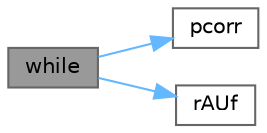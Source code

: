 digraph "while"
{
 // LATEX_PDF_SIZE
  bgcolor="transparent";
  edge [fontname=Helvetica,fontsize=10,labelfontname=Helvetica,labelfontsize=10];
  node [fontname=Helvetica,fontsize=10,shape=box,height=0.2,width=0.4];
  rankdir="LR";
  Node1 [id="Node000001",label="while",height=0.2,width=0.4,color="gray40", fillcolor="grey60", style="filled", fontcolor="black",tooltip=" "];
  Node1 -> Node2 [id="edge1_Node000001_Node000002",color="steelblue1",style="solid",tooltip=" "];
  Node2 [id="Node000002",label="pcorr",height=0.2,width=0.4,color="grey40", fillcolor="white", style="filled",URL="$compressible_2rhoPimpleFoam_2overRhoPimpleDyMFoam_2correctPhi_8H.html#a5afd94f92e758c9207931d4b9c0a36c5",tooltip=" "];
  Node1 -> Node3 [id="edge2_Node000001_Node000003",color="steelblue1",style="solid",tooltip=" "];
  Node3 [id="Node000003",label="rAUf",height=0.2,width=0.4,color="grey40", fillcolor="white", style="filled",URL="$heatTransfer_2buoyantBoussinesqPimpleFoam_2pEqn_8H.html#ae693ae4c2085edc7ebb2aac47e046b2d",tooltip=" "];
}
